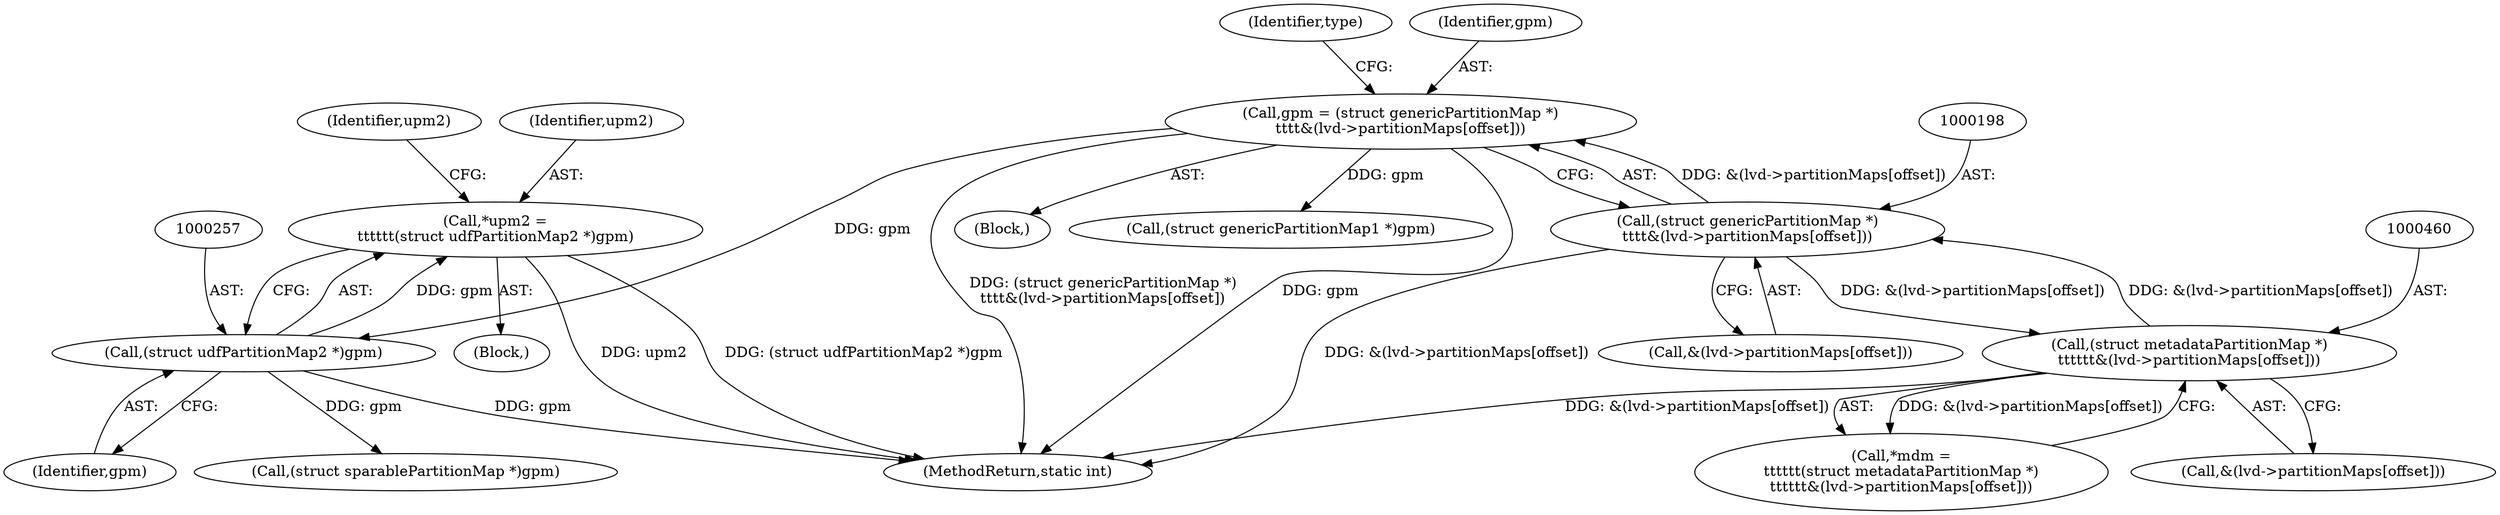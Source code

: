 digraph "0_linux_adee11b2085bee90bd8f4f52123ffb07882d6256@pointer" {
"1000254" [label="(Call,*upm2 =\n\t\t\t\t\t\t(struct udfPartitionMap2 *)gpm)"];
"1000256" [label="(Call,(struct udfPartitionMap2 *)gpm)"];
"1000195" [label="(Call,gpm = (struct genericPartitionMap *)\n\t\t\t\t&(lvd->partitionMaps[offset]))"];
"1000197" [label="(Call,(struct genericPartitionMap *)\n\t\t\t\t&(lvd->partitionMaps[offset]))"];
"1000459" [label="(Call,(struct metadataPartitionMap *)\n\t\t\t\t\t\t&(lvd->partitionMaps[offset]))"];
"1000195" [label="(Call,gpm = (struct genericPartitionMap *)\n\t\t\t\t&(lvd->partitionMaps[offset]))"];
"1000206" [label="(Identifier,type)"];
"1000185" [label="(Block,)"];
"1000664" [label="(MethodReturn,static int)"];
"1000329" [label="(Call,(struct sparablePartitionMap *)gpm)"];
"1000255" [label="(Identifier,upm2)"];
"1000218" [label="(Call,(struct genericPartitionMap1 *)gpm)"];
"1000459" [label="(Call,(struct metadataPartitionMap *)\n\t\t\t\t\t\t&(lvd->partitionMaps[offset]))"];
"1000196" [label="(Identifier,gpm)"];
"1000199" [label="(Call,&(lvd->partitionMaps[offset]))"];
"1000457" [label="(Call,*mdm =\n\t\t\t\t\t\t(struct metadataPartitionMap *)\n\t\t\t\t\t\t&(lvd->partitionMaps[offset]))"];
"1000197" [label="(Call,(struct genericPartitionMap *)\n\t\t\t\t&(lvd->partitionMaps[offset]))"];
"1000264" [label="(Identifier,upm2)"];
"1000256" [label="(Call,(struct udfPartitionMap2 *)gpm)"];
"1000252" [label="(Block,)"];
"1000254" [label="(Call,*upm2 =\n\t\t\t\t\t\t(struct udfPartitionMap2 *)gpm)"];
"1000461" [label="(Call,&(lvd->partitionMaps[offset]))"];
"1000258" [label="(Identifier,gpm)"];
"1000254" -> "1000252"  [label="AST: "];
"1000254" -> "1000256"  [label="CFG: "];
"1000255" -> "1000254"  [label="AST: "];
"1000256" -> "1000254"  [label="AST: "];
"1000264" -> "1000254"  [label="CFG: "];
"1000254" -> "1000664"  [label="DDG: upm2"];
"1000254" -> "1000664"  [label="DDG: (struct udfPartitionMap2 *)gpm"];
"1000256" -> "1000254"  [label="DDG: gpm"];
"1000256" -> "1000258"  [label="CFG: "];
"1000257" -> "1000256"  [label="AST: "];
"1000258" -> "1000256"  [label="AST: "];
"1000256" -> "1000664"  [label="DDG: gpm"];
"1000195" -> "1000256"  [label="DDG: gpm"];
"1000256" -> "1000329"  [label="DDG: gpm"];
"1000195" -> "1000185"  [label="AST: "];
"1000195" -> "1000197"  [label="CFG: "];
"1000196" -> "1000195"  [label="AST: "];
"1000197" -> "1000195"  [label="AST: "];
"1000206" -> "1000195"  [label="CFG: "];
"1000195" -> "1000664"  [label="DDG: (struct genericPartitionMap *)\n\t\t\t\t&(lvd->partitionMaps[offset])"];
"1000195" -> "1000664"  [label="DDG: gpm"];
"1000197" -> "1000195"  [label="DDG: &(lvd->partitionMaps[offset])"];
"1000195" -> "1000218"  [label="DDG: gpm"];
"1000197" -> "1000199"  [label="CFG: "];
"1000198" -> "1000197"  [label="AST: "];
"1000199" -> "1000197"  [label="AST: "];
"1000197" -> "1000664"  [label="DDG: &(lvd->partitionMaps[offset])"];
"1000459" -> "1000197"  [label="DDG: &(lvd->partitionMaps[offset])"];
"1000197" -> "1000459"  [label="DDG: &(lvd->partitionMaps[offset])"];
"1000459" -> "1000457"  [label="AST: "];
"1000459" -> "1000461"  [label="CFG: "];
"1000460" -> "1000459"  [label="AST: "];
"1000461" -> "1000459"  [label="AST: "];
"1000457" -> "1000459"  [label="CFG: "];
"1000459" -> "1000664"  [label="DDG: &(lvd->partitionMaps[offset])"];
"1000459" -> "1000457"  [label="DDG: &(lvd->partitionMaps[offset])"];
}

